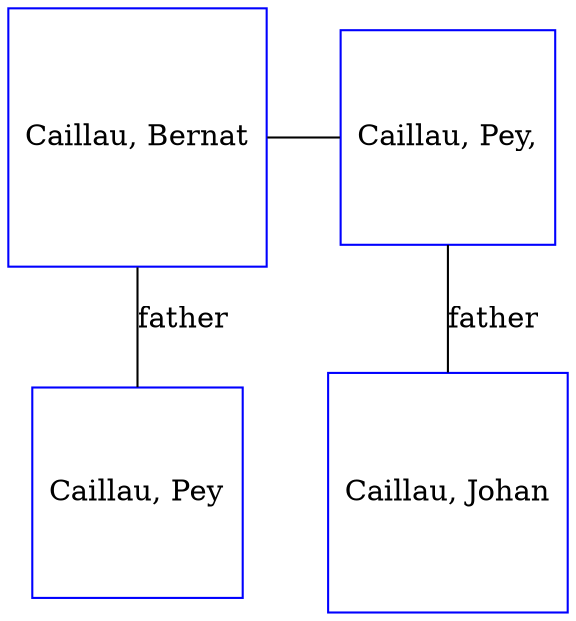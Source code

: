 digraph D {
    edge [dir=none];    node [shape=box];    "004345"   [label="Caillau, Bernat", shape=box, regular=1, color="blue"] ;
"006279"   [label="Caillau, Pey,", shape=box, regular=1, color="blue"] ;
"025473"   [label="Caillau, Johan", shape=box, regular=1, color="blue"] ;
"022736"   [label="Caillau, Pey", shape=box, regular=1, color="blue"] ;
{rank=same; 004345->006279};
006279->025473 [label="father",arrowsize=0.0]; 
004345->022736 [label="father",arrowsize=0.0]; 
}